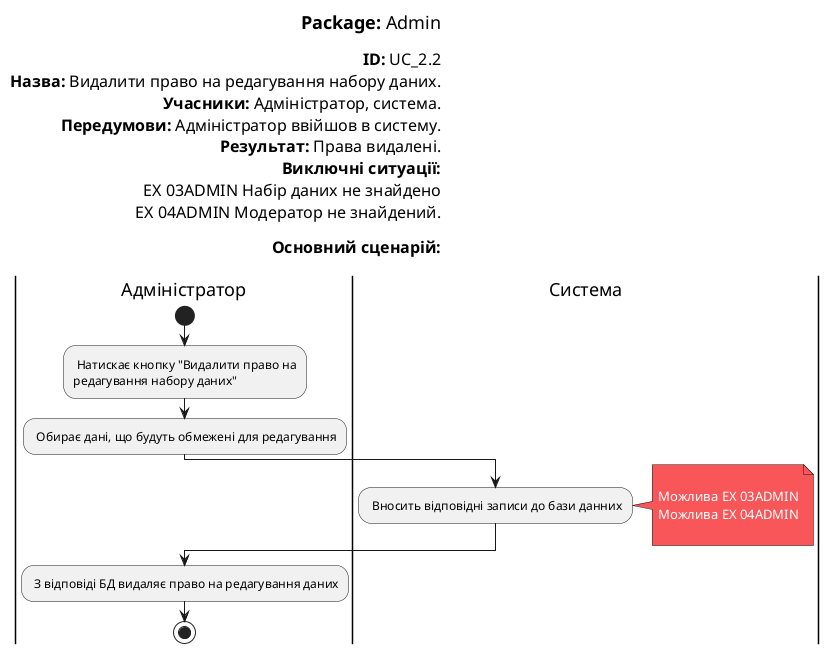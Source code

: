 @startuml
skinparam ArchimateBackgroundColor #ffffff
skinparam	shadowing false
skinparam Note {
	BackgroundColor #f85658
	FontColor #ffffff
}

left header
<font color=000 size=18><b>Package:</b> Admin

<font color=000 size=16><b>ID:</b> UC_2.2
<font color=000 size=16><b>Назва:</b> Видалити право на редагування набору даних.
<font color=000 size=16><b>Учасники:</b> Адміністратор, система.
<font color=000 size=16><b>Передумови:</b> Адміністратор ввійшов в систему.
<font color=000 size=16><b>Результат:</b> Права видалені.
<font color=000 size=16><b>Виключні ситуації:</b>
<font color=000 size=16> EX 03ADMIN Набір даних не знайдено 
<font color=000 size=16> EX 04ADMIN Модератор не знайдений.

<font color=000 size=16><b>Основний сценарій:</b>

end header

|Адміністратор|
start
: Натискає кнопку "Видалити право на\nредагування набору даних";
: Обирає дані, що будуть обмежені для редагування;

|Система|

: Вносить відповідні записи до бази данних;

note right

	Можлива EX 03ADMIN
	Можлива EX 04ADMIN

end note

|Адміністратор|

: З відповіді БД видаляє право на редагування даних;

stop;


@enduml
